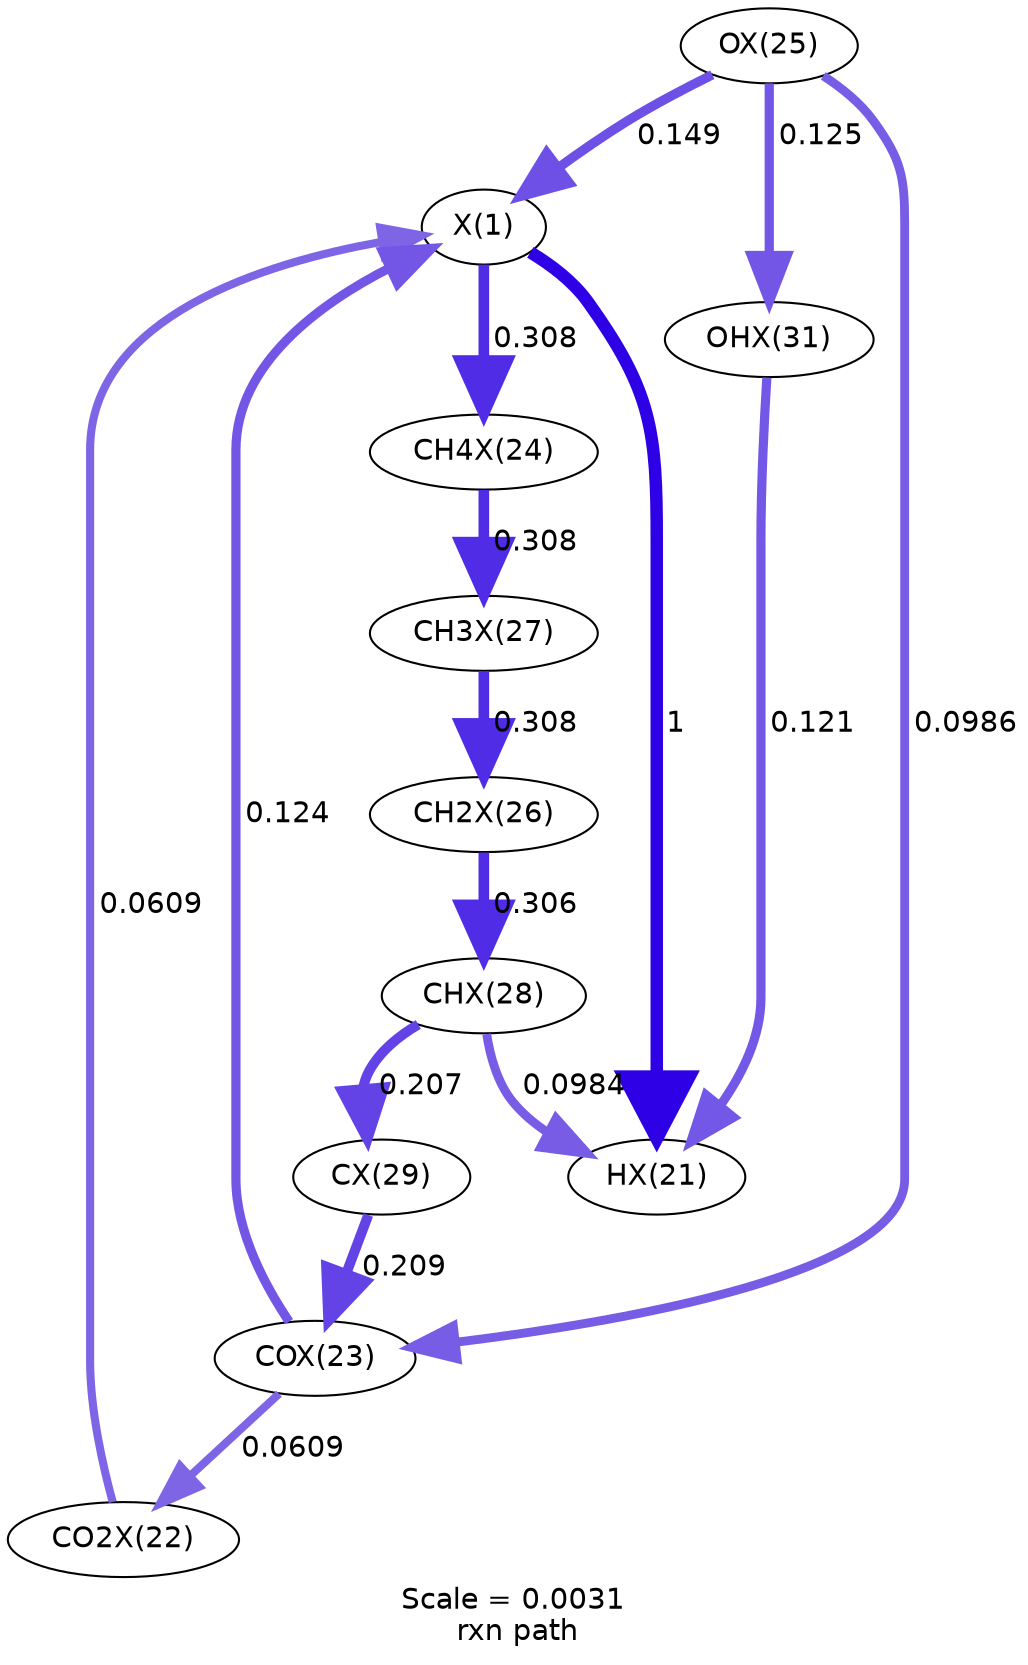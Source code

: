 digraph reaction_paths {
center=1;
s0 -> s1[fontname="Helvetica", penwidth=6, arrowsize=3, color="0.7, 1.5, 0.9"
, label=" 1"];
s2 -> s0[fontname="Helvetica", penwidth=3.89, arrowsize=1.94, color="0.7, 0.561, 0.9"
, label=" 0.0609"];
s3 -> s0[fontname="Helvetica", penwidth=4.42, arrowsize=2.21, color="0.7, 0.624, 0.9"
, label=" 0.124"];
s5 -> s0[fontname="Helvetica", penwidth=4.56, arrowsize=2.28, color="0.7, 0.649, 0.9"
, label=" 0.149"];
s0 -> s4[fontname="Helvetica", penwidth=5.11, arrowsize=2.56, color="0.7, 0.808, 0.9"
, label=" 0.308"];
s8 -> s1[fontname="Helvetica", penwidth=4.25, arrowsize=2.12, color="0.7, 0.598, 0.9"
, label=" 0.0984"];
s11 -> s1[fontname="Helvetica", penwidth=4.41, arrowsize=2.2, color="0.7, 0.621, 0.9"
, label=" 0.121"];
s3 -> s2[fontname="Helvetica", penwidth=3.89, arrowsize=1.94, color="0.7, 0.561, 0.9"
, label=" 0.0609"];
s5 -> s3[fontname="Helvetica", penwidth=4.25, arrowsize=2.13, color="0.7, 0.599, 0.9"
, label=" 0.0986"];
s9 -> s3[fontname="Helvetica", penwidth=4.82, arrowsize=2.41, color="0.7, 0.709, 0.9"
, label=" 0.209"];
s5 -> s11[fontname="Helvetica", penwidth=4.43, arrowsize=2.22, color="0.7, 0.625, 0.9"
, label=" 0.125"];
s7 -> s6[fontname="Helvetica", penwidth=5.11, arrowsize=2.56, color="0.7, 0.808, 0.9"
, label=" 0.308"];
s6 -> s8[fontname="Helvetica", penwidth=5.11, arrowsize=2.55, color="0.7, 0.806, 0.9"
, label=" 0.306"];
s4 -> s7[fontname="Helvetica", penwidth=5.11, arrowsize=2.56, color="0.7, 0.808, 0.9"
, label=" 0.308"];
s8 -> s9[fontname="Helvetica", penwidth=4.81, arrowsize=2.41, color="0.7, 0.707, 0.9"
, label=" 0.207"];
s0 [ fontname="Helvetica", label="X(1)"];
s1 [ fontname="Helvetica", label="HX(21)"];
s2 [ fontname="Helvetica", label="CO2X(22)"];
s3 [ fontname="Helvetica", label="COX(23)"];
s4 [ fontname="Helvetica", label="CH4X(24)"];
s5 [ fontname="Helvetica", label="OX(25)"];
s6 [ fontname="Helvetica", label="CH2X(26)"];
s7 [ fontname="Helvetica", label="CH3X(27)"];
s8 [ fontname="Helvetica", label="CHX(28)"];
s9 [ fontname="Helvetica", label="CX(29)"];
s11 [ fontname="Helvetica", label="OHX(31)"];
 label = "Scale = 0.0031\l rxn path";
 fontname = "Helvetica";
}
